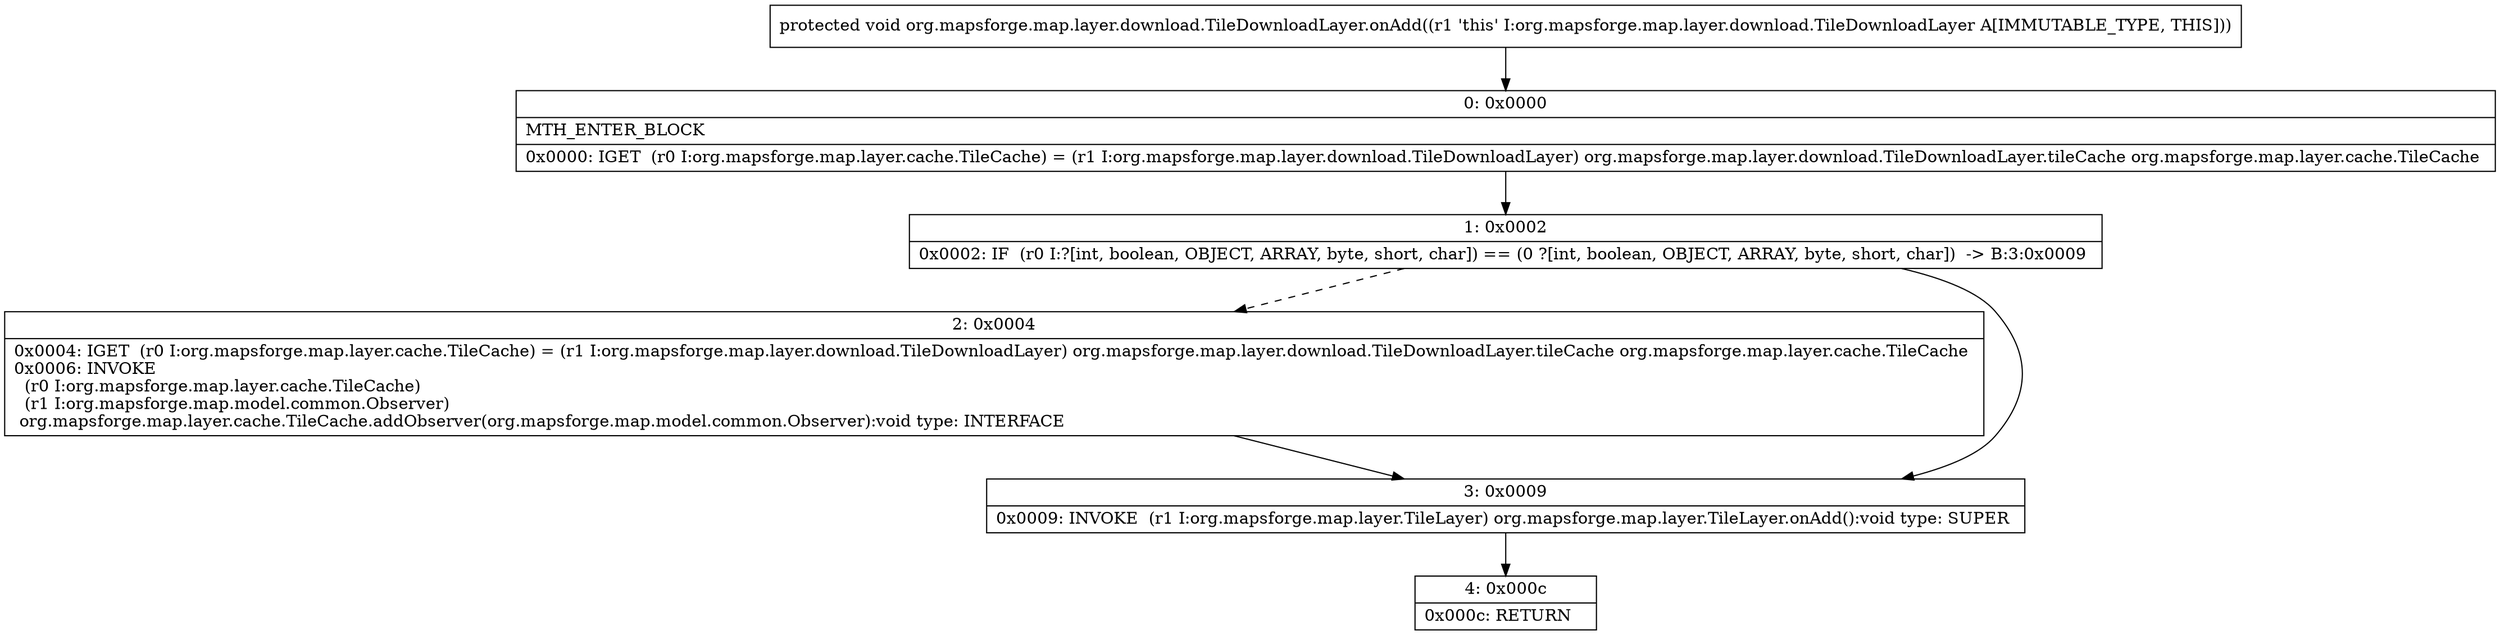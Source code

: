 digraph "CFG fororg.mapsforge.map.layer.download.TileDownloadLayer.onAdd()V" {
Node_0 [shape=record,label="{0\:\ 0x0000|MTH_ENTER_BLOCK\l|0x0000: IGET  (r0 I:org.mapsforge.map.layer.cache.TileCache) = (r1 I:org.mapsforge.map.layer.download.TileDownloadLayer) org.mapsforge.map.layer.download.TileDownloadLayer.tileCache org.mapsforge.map.layer.cache.TileCache \l}"];
Node_1 [shape=record,label="{1\:\ 0x0002|0x0002: IF  (r0 I:?[int, boolean, OBJECT, ARRAY, byte, short, char]) == (0 ?[int, boolean, OBJECT, ARRAY, byte, short, char])  \-\> B:3:0x0009 \l}"];
Node_2 [shape=record,label="{2\:\ 0x0004|0x0004: IGET  (r0 I:org.mapsforge.map.layer.cache.TileCache) = (r1 I:org.mapsforge.map.layer.download.TileDownloadLayer) org.mapsforge.map.layer.download.TileDownloadLayer.tileCache org.mapsforge.map.layer.cache.TileCache \l0x0006: INVOKE  \l  (r0 I:org.mapsforge.map.layer.cache.TileCache)\l  (r1 I:org.mapsforge.map.model.common.Observer)\l org.mapsforge.map.layer.cache.TileCache.addObserver(org.mapsforge.map.model.common.Observer):void type: INTERFACE \l}"];
Node_3 [shape=record,label="{3\:\ 0x0009|0x0009: INVOKE  (r1 I:org.mapsforge.map.layer.TileLayer) org.mapsforge.map.layer.TileLayer.onAdd():void type: SUPER \l}"];
Node_4 [shape=record,label="{4\:\ 0x000c|0x000c: RETURN   \l}"];
MethodNode[shape=record,label="{protected void org.mapsforge.map.layer.download.TileDownloadLayer.onAdd((r1 'this' I:org.mapsforge.map.layer.download.TileDownloadLayer A[IMMUTABLE_TYPE, THIS])) }"];
MethodNode -> Node_0;
Node_0 -> Node_1;
Node_1 -> Node_2[style=dashed];
Node_1 -> Node_3;
Node_2 -> Node_3;
Node_3 -> Node_4;
}


